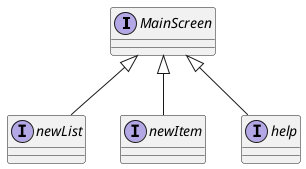 @startuml
'https://plantuml.com/sequence-diagram

interface MainScreen
interface newList
interface newItem
interface help

MainScreen <|-- newList
MainScreen <|-- newItem
MainScreen <|-- help


@enduml